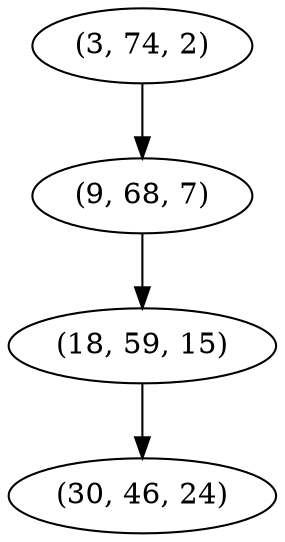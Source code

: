 digraph tree {
    "(3, 74, 2)";
    "(9, 68, 7)";
    "(18, 59, 15)";
    "(30, 46, 24)";
    "(3, 74, 2)" -> "(9, 68, 7)";
    "(9, 68, 7)" -> "(18, 59, 15)";
    "(18, 59, 15)" -> "(30, 46, 24)";
}
